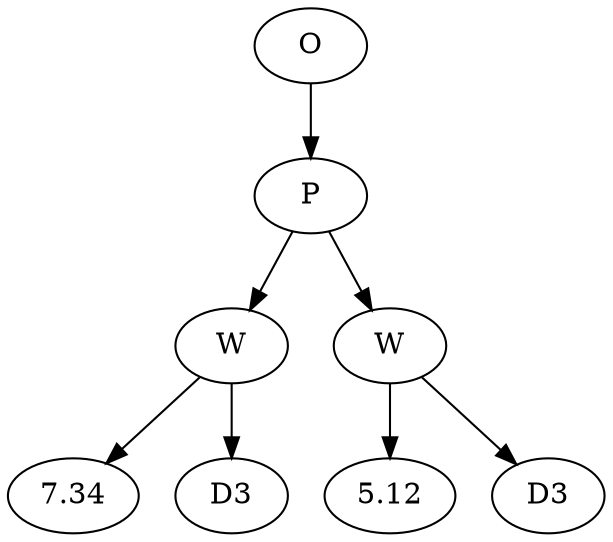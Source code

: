 // Tree
digraph {
	621757 [label=O]
	621758 [label=P]
	621757 -> 621758
	621759 [label=W]
	621758 -> 621759
	621760 [label=7.34]
	621759 -> 621760
	621761 [label=D3]
	621759 -> 621761
	621762 [label=W]
	621758 -> 621762
	621763 [label=5.12]
	621762 -> 621763
	621764 [label=D3]
	621762 -> 621764
}

